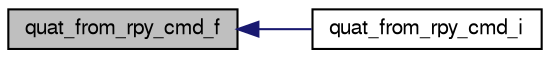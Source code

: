 digraph "quat_from_rpy_cmd_f"
{
  edge [fontname="FreeSans",fontsize="10",labelfontname="FreeSans",labelfontsize="10"];
  node [fontname="FreeSans",fontsize="10",shape=record];
  rankdir="LR";
  Node1 [label="quat_from_rpy_cmd_f",height=0.2,width=0.4,color="black", fillcolor="grey75", style="filled", fontcolor="black"];
  Node1 -> Node2 [dir="back",color="midnightblue",fontsize="10",style="solid",fontname="FreeSans"];
  Node2 [label="quat_from_rpy_cmd_i",height=0.2,width=0.4,color="black", fillcolor="white", style="filled",URL="$stabilization__attitude__quat__transformations_8h.html#a781fdef7edec84ea09c1faf34d1316e8"];
}
